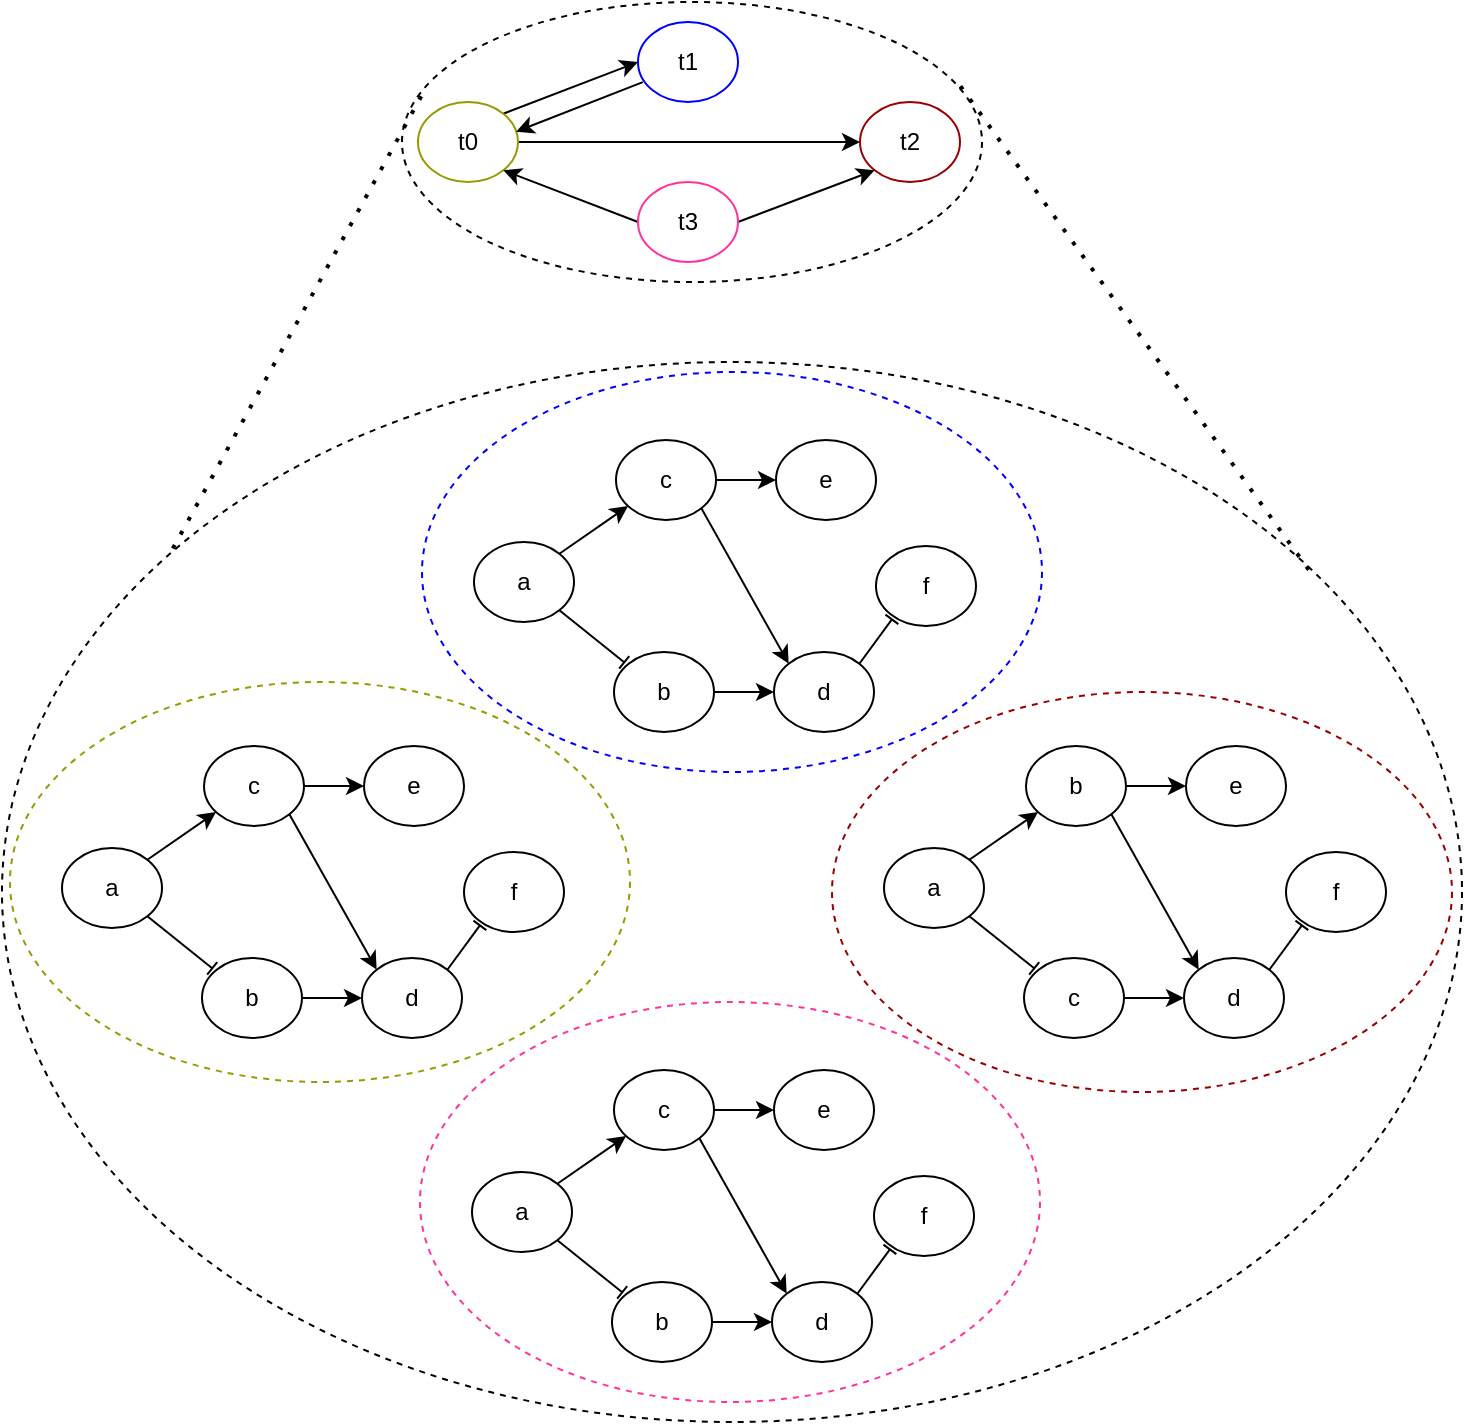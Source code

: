 <mxfile version="21.3.7" type="github">
  <diagram name="Pagina-1" id="gPWjSC0sNMpcJGo77wKc">
    <mxGraphModel dx="1018" dy="633" grid="1" gridSize="10" guides="1" tooltips="1" connect="1" arrows="1" fold="1" page="1" pageScale="1" pageWidth="827" pageHeight="1169" math="0" shadow="0">
      <root>
        <mxCell id="0" />
        <mxCell id="1" parent="0" />
        <mxCell id="D8RpLal6LioXR98MJQWB-117" value="" style="ellipse;whiteSpace=wrap;html=1;dashed=1;fillColor=none;strokeColor=#000000;" vertex="1" parent="1">
          <mxGeometry x="70" y="210" width="730" height="530" as="geometry" />
        </mxCell>
        <mxCell id="D8RpLal6LioXR98MJQWB-3" value="" style="ellipse;whiteSpace=wrap;html=1;dashed=1;fillColor=none;strokeColor=#999900;" vertex="1" parent="1">
          <mxGeometry x="74" y="370" width="310" height="200" as="geometry" />
        </mxCell>
        <mxCell id="D8RpLal6LioXR98MJQWB-12" style="edgeStyle=none;rounded=0;orthogonalLoop=1;jettySize=auto;html=1;exitX=1;exitY=1;exitDx=0;exitDy=0;endArrow=baseDash;endFill=0;entryX=0.102;entryY=0.129;entryDx=0;entryDy=0;entryPerimeter=0;" edge="1" parent="1" source="D8RpLal6LioXR98MJQWB-5" target="D8RpLal6LioXR98MJQWB-7">
          <mxGeometry relative="1" as="geometry" />
        </mxCell>
        <mxCell id="D8RpLal6LioXR98MJQWB-13" style="edgeStyle=none;rounded=0;orthogonalLoop=1;jettySize=auto;html=1;exitX=1;exitY=0;exitDx=0;exitDy=0;" edge="1" parent="1" source="D8RpLal6LioXR98MJQWB-5" target="D8RpLal6LioXR98MJQWB-6">
          <mxGeometry relative="1" as="geometry" />
        </mxCell>
        <mxCell id="D8RpLal6LioXR98MJQWB-5" value="a" style="ellipse;whiteSpace=wrap;html=1;" vertex="1" parent="1">
          <mxGeometry x="100" y="453" width="50" height="40" as="geometry" />
        </mxCell>
        <mxCell id="D8RpLal6LioXR98MJQWB-14" style="edgeStyle=none;rounded=0;orthogonalLoop=1;jettySize=auto;html=1;exitX=1;exitY=0.5;exitDx=0;exitDy=0;entryX=0;entryY=0.5;entryDx=0;entryDy=0;" edge="1" parent="1" source="D8RpLal6LioXR98MJQWB-6" target="D8RpLal6LioXR98MJQWB-9">
          <mxGeometry relative="1" as="geometry" />
        </mxCell>
        <mxCell id="D8RpLal6LioXR98MJQWB-15" style="edgeStyle=none;rounded=0;orthogonalLoop=1;jettySize=auto;html=1;exitX=1;exitY=1;exitDx=0;exitDy=0;entryX=0;entryY=0;entryDx=0;entryDy=0;" edge="1" parent="1" source="D8RpLal6LioXR98MJQWB-6" target="D8RpLal6LioXR98MJQWB-8">
          <mxGeometry relative="1" as="geometry" />
        </mxCell>
        <mxCell id="D8RpLal6LioXR98MJQWB-6" value="c" style="ellipse;whiteSpace=wrap;html=1;" vertex="1" parent="1">
          <mxGeometry x="171" y="402" width="50" height="40" as="geometry" />
        </mxCell>
        <mxCell id="D8RpLal6LioXR98MJQWB-16" style="edgeStyle=none;rounded=0;orthogonalLoop=1;jettySize=auto;html=1;exitX=1;exitY=0.5;exitDx=0;exitDy=0;" edge="1" parent="1" source="D8RpLal6LioXR98MJQWB-7" target="D8RpLal6LioXR98MJQWB-8">
          <mxGeometry relative="1" as="geometry" />
        </mxCell>
        <mxCell id="D8RpLal6LioXR98MJQWB-7" value="b" style="ellipse;whiteSpace=wrap;html=1;" vertex="1" parent="1">
          <mxGeometry x="170" y="508" width="50" height="40" as="geometry" />
        </mxCell>
        <mxCell id="D8RpLal6LioXR98MJQWB-17" style="edgeStyle=none;rounded=0;orthogonalLoop=1;jettySize=auto;html=1;exitX=1;exitY=0;exitDx=0;exitDy=0;entryX=0.159;entryY=0.917;entryDx=0;entryDy=0;endArrow=baseDash;endFill=0;entryPerimeter=0;" edge="1" parent="1" source="D8RpLal6LioXR98MJQWB-8" target="D8RpLal6LioXR98MJQWB-10">
          <mxGeometry relative="1" as="geometry" />
        </mxCell>
        <mxCell id="D8RpLal6LioXR98MJQWB-8" value="d" style="ellipse;whiteSpace=wrap;html=1;" vertex="1" parent="1">
          <mxGeometry x="250" y="508" width="50" height="40" as="geometry" />
        </mxCell>
        <mxCell id="D8RpLal6LioXR98MJQWB-9" value="e" style="ellipse;whiteSpace=wrap;html=1;" vertex="1" parent="1">
          <mxGeometry x="251" y="402" width="50" height="40" as="geometry" />
        </mxCell>
        <mxCell id="D8RpLal6LioXR98MJQWB-10" value="f" style="ellipse;whiteSpace=wrap;html=1;" vertex="1" parent="1">
          <mxGeometry x="301" y="455" width="50" height="40" as="geometry" />
        </mxCell>
        <mxCell id="D8RpLal6LioXR98MJQWB-109" style="edgeStyle=none;rounded=0;orthogonalLoop=1;jettySize=auto;html=1;exitX=1;exitY=0;exitDx=0;exitDy=0;entryX=0;entryY=0.5;entryDx=0;entryDy=0;" edge="1" parent="1" source="D8RpLal6LioXR98MJQWB-46" target="D8RpLal6LioXR98MJQWB-83">
          <mxGeometry relative="1" as="geometry" />
        </mxCell>
        <mxCell id="D8RpLal6LioXR98MJQWB-111" style="edgeStyle=none;rounded=0;orthogonalLoop=1;jettySize=auto;html=1;exitX=1;exitY=0.5;exitDx=0;exitDy=0;entryX=0;entryY=0.5;entryDx=0;entryDy=0;" edge="1" parent="1" source="D8RpLal6LioXR98MJQWB-46" target="D8RpLal6LioXR98MJQWB-65">
          <mxGeometry relative="1" as="geometry" />
        </mxCell>
        <mxCell id="D8RpLal6LioXR98MJQWB-46" value="t0" style="ellipse;whiteSpace=wrap;html=1;strokeColor=#999900;" vertex="1" parent="1">
          <mxGeometry x="278" y="80" width="50" height="40" as="geometry" />
        </mxCell>
        <mxCell id="D8RpLal6LioXR98MJQWB-49" value="" style="ellipse;whiteSpace=wrap;html=1;dashed=1;fillColor=none;strokeColor=#990000;" vertex="1" parent="1">
          <mxGeometry x="485" y="375" width="310" height="200" as="geometry" />
        </mxCell>
        <mxCell id="D8RpLal6LioXR98MJQWB-50" style="edgeStyle=none;rounded=0;orthogonalLoop=1;jettySize=auto;html=1;exitX=1;exitY=1;exitDx=0;exitDy=0;endArrow=baseDash;endFill=0;entryX=0.102;entryY=0.129;entryDx=0;entryDy=0;entryPerimeter=0;" edge="1" source="D8RpLal6LioXR98MJQWB-52" target="D8RpLal6LioXR98MJQWB-57" parent="1">
          <mxGeometry relative="1" as="geometry" />
        </mxCell>
        <mxCell id="D8RpLal6LioXR98MJQWB-51" style="edgeStyle=none;rounded=0;orthogonalLoop=1;jettySize=auto;html=1;exitX=1;exitY=0;exitDx=0;exitDy=0;" edge="1" source="D8RpLal6LioXR98MJQWB-52" target="D8RpLal6LioXR98MJQWB-55" parent="1">
          <mxGeometry relative="1" as="geometry" />
        </mxCell>
        <mxCell id="D8RpLal6LioXR98MJQWB-52" value="a" style="ellipse;whiteSpace=wrap;html=1;" vertex="1" parent="1">
          <mxGeometry x="511" y="453" width="50" height="40" as="geometry" />
        </mxCell>
        <mxCell id="D8RpLal6LioXR98MJQWB-53" style="edgeStyle=none;rounded=0;orthogonalLoop=1;jettySize=auto;html=1;exitX=1;exitY=0.5;exitDx=0;exitDy=0;entryX=0;entryY=0.5;entryDx=0;entryDy=0;" edge="1" source="D8RpLal6LioXR98MJQWB-55" target="D8RpLal6LioXR98MJQWB-60" parent="1">
          <mxGeometry relative="1" as="geometry" />
        </mxCell>
        <mxCell id="D8RpLal6LioXR98MJQWB-54" style="edgeStyle=none;rounded=0;orthogonalLoop=1;jettySize=auto;html=1;exitX=1;exitY=1;exitDx=0;exitDy=0;entryX=0;entryY=0;entryDx=0;entryDy=0;" edge="1" source="D8RpLal6LioXR98MJQWB-55" target="D8RpLal6LioXR98MJQWB-59" parent="1">
          <mxGeometry relative="1" as="geometry" />
        </mxCell>
        <mxCell id="D8RpLal6LioXR98MJQWB-55" value="b" style="ellipse;whiteSpace=wrap;html=1;" vertex="1" parent="1">
          <mxGeometry x="582" y="402" width="50" height="40" as="geometry" />
        </mxCell>
        <mxCell id="D8RpLal6LioXR98MJQWB-56" style="edgeStyle=none;rounded=0;orthogonalLoop=1;jettySize=auto;html=1;exitX=1;exitY=0.5;exitDx=0;exitDy=0;" edge="1" source="D8RpLal6LioXR98MJQWB-57" target="D8RpLal6LioXR98MJQWB-59" parent="1">
          <mxGeometry relative="1" as="geometry" />
        </mxCell>
        <mxCell id="D8RpLal6LioXR98MJQWB-57" value="c" style="ellipse;whiteSpace=wrap;html=1;" vertex="1" parent="1">
          <mxGeometry x="581" y="508" width="50" height="40" as="geometry" />
        </mxCell>
        <mxCell id="D8RpLal6LioXR98MJQWB-58" style="edgeStyle=none;rounded=0;orthogonalLoop=1;jettySize=auto;html=1;exitX=1;exitY=0;exitDx=0;exitDy=0;entryX=0.159;entryY=0.917;entryDx=0;entryDy=0;endArrow=baseDash;endFill=0;entryPerimeter=0;" edge="1" source="D8RpLal6LioXR98MJQWB-59" target="D8RpLal6LioXR98MJQWB-61" parent="1">
          <mxGeometry relative="1" as="geometry" />
        </mxCell>
        <mxCell id="D8RpLal6LioXR98MJQWB-59" value="d" style="ellipse;whiteSpace=wrap;html=1;" vertex="1" parent="1">
          <mxGeometry x="661" y="508" width="50" height="40" as="geometry" />
        </mxCell>
        <mxCell id="D8RpLal6LioXR98MJQWB-60" value="e" style="ellipse;whiteSpace=wrap;html=1;" vertex="1" parent="1">
          <mxGeometry x="662" y="402" width="50" height="40" as="geometry" />
        </mxCell>
        <mxCell id="D8RpLal6LioXR98MJQWB-61" value="f" style="ellipse;whiteSpace=wrap;html=1;" vertex="1" parent="1">
          <mxGeometry x="712" y="455" width="50" height="40" as="geometry" />
        </mxCell>
        <mxCell id="D8RpLal6LioXR98MJQWB-65" value="t2" style="ellipse;whiteSpace=wrap;html=1;strokeColor=#990000;" vertex="1" parent="1">
          <mxGeometry x="499" y="80" width="50" height="40" as="geometry" />
        </mxCell>
        <mxCell id="D8RpLal6LioXR98MJQWB-67" value="" style="ellipse;whiteSpace=wrap;html=1;dashed=1;fillColor=none;strokeColor=#0000FF;" vertex="1" parent="1">
          <mxGeometry x="280" y="215" width="310" height="200" as="geometry" />
        </mxCell>
        <mxCell id="D8RpLal6LioXR98MJQWB-68" style="edgeStyle=none;rounded=0;orthogonalLoop=1;jettySize=auto;html=1;exitX=1;exitY=1;exitDx=0;exitDy=0;endArrow=baseDash;endFill=0;entryX=0.102;entryY=0.129;entryDx=0;entryDy=0;entryPerimeter=0;" edge="1" source="D8RpLal6LioXR98MJQWB-70" target="D8RpLal6LioXR98MJQWB-75" parent="1">
          <mxGeometry relative="1" as="geometry" />
        </mxCell>
        <mxCell id="D8RpLal6LioXR98MJQWB-69" style="edgeStyle=none;rounded=0;orthogonalLoop=1;jettySize=auto;html=1;exitX=1;exitY=0;exitDx=0;exitDy=0;" edge="1" source="D8RpLal6LioXR98MJQWB-70" target="D8RpLal6LioXR98MJQWB-73" parent="1">
          <mxGeometry relative="1" as="geometry" />
        </mxCell>
        <mxCell id="D8RpLal6LioXR98MJQWB-70" value="a" style="ellipse;whiteSpace=wrap;html=1;" vertex="1" parent="1">
          <mxGeometry x="306" y="300" width="50" height="40" as="geometry" />
        </mxCell>
        <mxCell id="D8RpLal6LioXR98MJQWB-71" style="edgeStyle=none;rounded=0;orthogonalLoop=1;jettySize=auto;html=1;exitX=1;exitY=0.5;exitDx=0;exitDy=0;entryX=0;entryY=0.5;entryDx=0;entryDy=0;" edge="1" source="D8RpLal6LioXR98MJQWB-73" target="D8RpLal6LioXR98MJQWB-78" parent="1">
          <mxGeometry relative="1" as="geometry" />
        </mxCell>
        <mxCell id="D8RpLal6LioXR98MJQWB-72" style="edgeStyle=none;rounded=0;orthogonalLoop=1;jettySize=auto;html=1;exitX=1;exitY=1;exitDx=0;exitDy=0;entryX=0;entryY=0;entryDx=0;entryDy=0;" edge="1" source="D8RpLal6LioXR98MJQWB-73" target="D8RpLal6LioXR98MJQWB-77" parent="1">
          <mxGeometry relative="1" as="geometry" />
        </mxCell>
        <mxCell id="D8RpLal6LioXR98MJQWB-73" value="c" style="ellipse;whiteSpace=wrap;html=1;" vertex="1" parent="1">
          <mxGeometry x="377" y="249" width="50" height="40" as="geometry" />
        </mxCell>
        <mxCell id="D8RpLal6LioXR98MJQWB-74" style="edgeStyle=none;rounded=0;orthogonalLoop=1;jettySize=auto;html=1;exitX=1;exitY=0.5;exitDx=0;exitDy=0;" edge="1" source="D8RpLal6LioXR98MJQWB-75" target="D8RpLal6LioXR98MJQWB-77" parent="1">
          <mxGeometry relative="1" as="geometry" />
        </mxCell>
        <mxCell id="D8RpLal6LioXR98MJQWB-75" value="b" style="ellipse;whiteSpace=wrap;html=1;" vertex="1" parent="1">
          <mxGeometry x="376" y="355" width="50" height="40" as="geometry" />
        </mxCell>
        <mxCell id="D8RpLal6LioXR98MJQWB-76" style="edgeStyle=none;rounded=0;orthogonalLoop=1;jettySize=auto;html=1;exitX=1;exitY=0;exitDx=0;exitDy=0;entryX=0.159;entryY=0.917;entryDx=0;entryDy=0;endArrow=baseDash;endFill=0;entryPerimeter=0;" edge="1" source="D8RpLal6LioXR98MJQWB-77" target="D8RpLal6LioXR98MJQWB-79" parent="1">
          <mxGeometry relative="1" as="geometry" />
        </mxCell>
        <mxCell id="D8RpLal6LioXR98MJQWB-77" value="d" style="ellipse;whiteSpace=wrap;html=1;" vertex="1" parent="1">
          <mxGeometry x="456" y="355" width="50" height="40" as="geometry" />
        </mxCell>
        <mxCell id="D8RpLal6LioXR98MJQWB-78" value="e" style="ellipse;whiteSpace=wrap;html=1;" vertex="1" parent="1">
          <mxGeometry x="457" y="249" width="50" height="40" as="geometry" />
        </mxCell>
        <mxCell id="D8RpLal6LioXR98MJQWB-79" value="f" style="ellipse;whiteSpace=wrap;html=1;" vertex="1" parent="1">
          <mxGeometry x="507" y="302" width="50" height="40" as="geometry" />
        </mxCell>
        <mxCell id="D8RpLal6LioXR98MJQWB-110" style="edgeStyle=none;rounded=0;orthogonalLoop=1;jettySize=auto;html=1;exitX=0.048;exitY=0.752;exitDx=0;exitDy=0;entryX=0.981;entryY=0.371;entryDx=0;entryDy=0;entryPerimeter=0;exitPerimeter=0;" edge="1" parent="1" source="D8RpLal6LioXR98MJQWB-83" target="D8RpLal6LioXR98MJQWB-46">
          <mxGeometry relative="1" as="geometry" />
        </mxCell>
        <mxCell id="D8RpLal6LioXR98MJQWB-83" value="t1" style="ellipse;whiteSpace=wrap;html=1;strokeColor=#0000FF;" vertex="1" parent="1">
          <mxGeometry x="388" y="40" width="50" height="40" as="geometry" />
        </mxCell>
        <mxCell id="D8RpLal6LioXR98MJQWB-85" value="" style="ellipse;whiteSpace=wrap;html=1;dashed=1;fillColor=none;strokeColor=#FF3399;" vertex="1" parent="1">
          <mxGeometry x="279" y="530" width="310" height="200" as="geometry" />
        </mxCell>
        <mxCell id="D8RpLal6LioXR98MJQWB-86" style="edgeStyle=none;rounded=0;orthogonalLoop=1;jettySize=auto;html=1;exitX=1;exitY=1;exitDx=0;exitDy=0;endArrow=baseDash;endFill=0;entryX=0.102;entryY=0.129;entryDx=0;entryDy=0;entryPerimeter=0;" edge="1" source="D8RpLal6LioXR98MJQWB-88" target="D8RpLal6LioXR98MJQWB-93" parent="1">
          <mxGeometry relative="1" as="geometry" />
        </mxCell>
        <mxCell id="D8RpLal6LioXR98MJQWB-87" style="edgeStyle=none;rounded=0;orthogonalLoop=1;jettySize=auto;html=1;exitX=1;exitY=0;exitDx=0;exitDy=0;" edge="1" source="D8RpLal6LioXR98MJQWB-88" target="D8RpLal6LioXR98MJQWB-91" parent="1">
          <mxGeometry relative="1" as="geometry" />
        </mxCell>
        <mxCell id="D8RpLal6LioXR98MJQWB-88" value="a" style="ellipse;whiteSpace=wrap;html=1;" vertex="1" parent="1">
          <mxGeometry x="305" y="615" width="50" height="40" as="geometry" />
        </mxCell>
        <mxCell id="D8RpLal6LioXR98MJQWB-89" style="edgeStyle=none;rounded=0;orthogonalLoop=1;jettySize=auto;html=1;exitX=1;exitY=0.5;exitDx=0;exitDy=0;entryX=0;entryY=0.5;entryDx=0;entryDy=0;" edge="1" source="D8RpLal6LioXR98MJQWB-91" target="D8RpLal6LioXR98MJQWB-96" parent="1">
          <mxGeometry relative="1" as="geometry" />
        </mxCell>
        <mxCell id="D8RpLal6LioXR98MJQWB-90" style="edgeStyle=none;rounded=0;orthogonalLoop=1;jettySize=auto;html=1;exitX=1;exitY=1;exitDx=0;exitDy=0;entryX=0;entryY=0;entryDx=0;entryDy=0;" edge="1" source="D8RpLal6LioXR98MJQWB-91" target="D8RpLal6LioXR98MJQWB-95" parent="1">
          <mxGeometry relative="1" as="geometry" />
        </mxCell>
        <mxCell id="D8RpLal6LioXR98MJQWB-91" value="c" style="ellipse;whiteSpace=wrap;html=1;" vertex="1" parent="1">
          <mxGeometry x="376" y="564" width="50" height="40" as="geometry" />
        </mxCell>
        <mxCell id="D8RpLal6LioXR98MJQWB-92" style="edgeStyle=none;rounded=0;orthogonalLoop=1;jettySize=auto;html=1;exitX=1;exitY=0.5;exitDx=0;exitDy=0;" edge="1" source="D8RpLal6LioXR98MJQWB-93" target="D8RpLal6LioXR98MJQWB-95" parent="1">
          <mxGeometry relative="1" as="geometry" />
        </mxCell>
        <mxCell id="D8RpLal6LioXR98MJQWB-93" value="b" style="ellipse;whiteSpace=wrap;html=1;" vertex="1" parent="1">
          <mxGeometry x="375" y="670" width="50" height="40" as="geometry" />
        </mxCell>
        <mxCell id="D8RpLal6LioXR98MJQWB-94" style="edgeStyle=none;rounded=0;orthogonalLoop=1;jettySize=auto;html=1;exitX=1;exitY=0;exitDx=0;exitDy=0;entryX=0.159;entryY=0.917;entryDx=0;entryDy=0;endArrow=baseDash;endFill=0;entryPerimeter=0;" edge="1" source="D8RpLal6LioXR98MJQWB-95" target="D8RpLal6LioXR98MJQWB-97" parent="1">
          <mxGeometry relative="1" as="geometry" />
        </mxCell>
        <mxCell id="D8RpLal6LioXR98MJQWB-95" value="d" style="ellipse;whiteSpace=wrap;html=1;" vertex="1" parent="1">
          <mxGeometry x="455" y="670" width="50" height="40" as="geometry" />
        </mxCell>
        <mxCell id="D8RpLal6LioXR98MJQWB-96" value="e" style="ellipse;whiteSpace=wrap;html=1;" vertex="1" parent="1">
          <mxGeometry x="456" y="564" width="50" height="40" as="geometry" />
        </mxCell>
        <mxCell id="D8RpLal6LioXR98MJQWB-97" value="f" style="ellipse;whiteSpace=wrap;html=1;" vertex="1" parent="1">
          <mxGeometry x="506" y="617" width="50" height="40" as="geometry" />
        </mxCell>
        <mxCell id="D8RpLal6LioXR98MJQWB-112" style="edgeStyle=none;rounded=0;orthogonalLoop=1;jettySize=auto;html=1;exitX=0;exitY=0.5;exitDx=0;exitDy=0;entryX=1;entryY=1;entryDx=0;entryDy=0;" edge="1" parent="1" source="D8RpLal6LioXR98MJQWB-101" target="D8RpLal6LioXR98MJQWB-46">
          <mxGeometry relative="1" as="geometry" />
        </mxCell>
        <mxCell id="D8RpLal6LioXR98MJQWB-114" style="edgeStyle=none;rounded=0;orthogonalLoop=1;jettySize=auto;html=1;exitX=1;exitY=0.5;exitDx=0;exitDy=0;entryX=0;entryY=1;entryDx=0;entryDy=0;" edge="1" parent="1" source="D8RpLal6LioXR98MJQWB-101" target="D8RpLal6LioXR98MJQWB-65">
          <mxGeometry relative="1" as="geometry" />
        </mxCell>
        <mxCell id="D8RpLal6LioXR98MJQWB-101" value="t3" style="ellipse;whiteSpace=wrap;html=1;strokeColor=#FF3399;" vertex="1" parent="1">
          <mxGeometry x="388" y="120" width="50" height="40" as="geometry" />
        </mxCell>
        <mxCell id="D8RpLal6LioXR98MJQWB-115" value="" style="endArrow=none;dashed=1;html=1;dashPattern=1 3;strokeWidth=2;rounded=0;entryX=0.036;entryY=0.326;entryDx=0;entryDy=0;exitX=0.117;exitY=0.176;exitDx=0;exitDy=0;exitPerimeter=0;entryPerimeter=0;" edge="1" parent="1" source="D8RpLal6LioXR98MJQWB-117" target="D8RpLal6LioXR98MJQWB-118">
          <mxGeometry width="50" height="50" relative="1" as="geometry">
            <mxPoint x="70" y="470" as="sourcePoint" />
            <mxPoint x="80" y="100" as="targetPoint" />
          </mxGeometry>
        </mxCell>
        <mxCell id="D8RpLal6LioXR98MJQWB-116" value="" style="endArrow=none;dashed=1;html=1;dashPattern=1 3;strokeWidth=2;rounded=0;entryX=0.951;entryY=0.266;entryDx=0;entryDy=0;exitX=0.895;exitY=0.196;exitDx=0;exitDy=0;exitPerimeter=0;entryPerimeter=0;" edge="1" parent="1" source="D8RpLal6LioXR98MJQWB-117" target="D8RpLal6LioXR98MJQWB-118">
          <mxGeometry width="50" height="50" relative="1" as="geometry">
            <mxPoint x="800" y="400" as="sourcePoint" />
            <mxPoint x="380" y="100" as="targetPoint" />
          </mxGeometry>
        </mxCell>
        <mxCell id="D8RpLal6LioXR98MJQWB-118" value="" style="ellipse;whiteSpace=wrap;html=1;dashed=1;fillColor=none;strokeColor=#000000;" vertex="1" parent="1">
          <mxGeometry x="270" y="30" width="290" height="140" as="geometry" />
        </mxCell>
      </root>
    </mxGraphModel>
  </diagram>
</mxfile>
